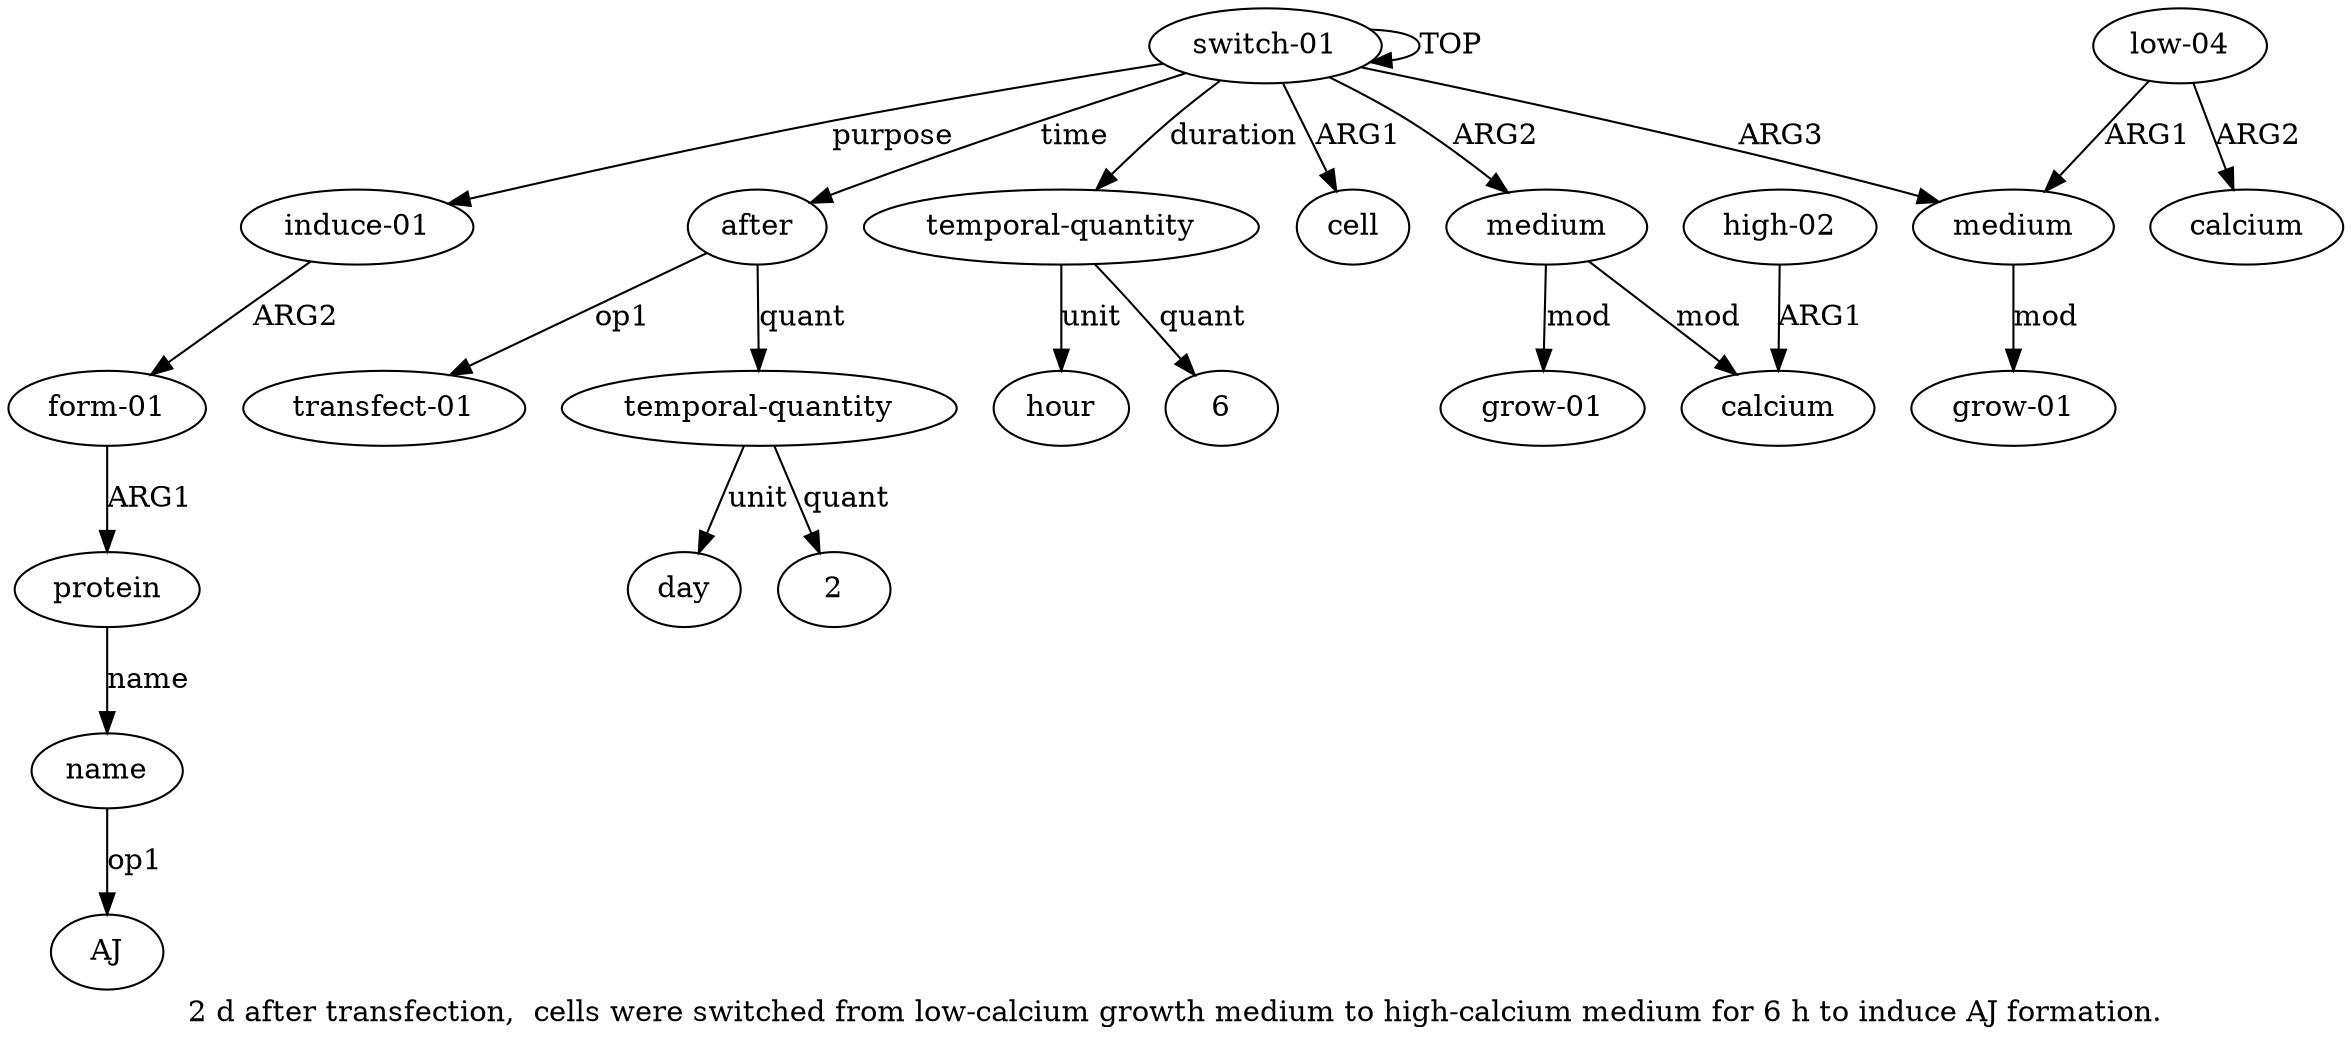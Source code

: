 digraph  {
	graph [label="2 d after transfection,  cells were switched from low-calcium growth medium to high-calcium medium for 6 h to induce AJ formation."];
	node [label="\N"];
	"a15 AJ"	 [color=black,
		gold_ind=-1,
		gold_label=AJ,
		label=AJ,
		test_ind=-1,
		test_label=AJ];
	a15	 [color=black,
		gold_ind=15,
		gold_label=name,
		label=name,
		test_ind=15,
		test_label=name];
	a15 -> "a15 AJ" [key=0,
	color=black,
	gold_label=op1,
	label=op1,
	test_label=op1];
a14 [color=black,
	gold_ind=14,
	gold_label=protein,
	label=protein,
	test_ind=14,
	test_label=protein];
a14 -> a15 [key=0,
color=black,
gold_label=name,
label=name,
test_label=name];
a17 [color=black,
gold_ind=17,
gold_label="transfect-01",
label="transfect-01",
test_ind=17,
test_label="transfect-01"];
a16 [color=black,
gold_ind=16,
gold_label=after,
label=after,
test_ind=16,
test_label=after];
a16 -> a17 [key=0,
color=black,
gold_label=op1,
label=op1,
test_label=op1];
a18 [color=black,
gold_ind=18,
gold_label="temporal-quantity",
label="temporal-quantity",
test_ind=18,
test_label="temporal-quantity"];
a16 -> a18 [key=0,
color=black,
gold_label=quant,
label=quant,
test_label=quant];
a11 [color=black,
gold_ind=11,
gold_label=hour,
label=hour,
test_ind=11,
test_label=hour];
a10 [color=black,
gold_ind=10,
gold_label="temporal-quantity",
label="temporal-quantity",
test_ind=10,
test_label="temporal-quantity"];
a10 -> a11 [key=0,
color=black,
gold_label=unit,
label=unit,
test_label=unit];
"a10 6" [color=black,
gold_ind=-1,
gold_label=6,
label=6,
test_ind=-1,
test_label=6];
a10 -> "a10 6" [key=0,
color=black,
gold_label=quant,
label=quant,
test_label=quant];
a13 [color=black,
gold_ind=13,
gold_label="form-01",
label="form-01",
test_ind=13,
test_label="form-01"];
a13 -> a14 [key=0,
color=black,
gold_label=ARG1,
label=ARG1,
test_label=ARG1];
a12 [color=black,
gold_ind=12,
gold_label="induce-01",
label="induce-01",
test_ind=12,
test_label="induce-01"];
a12 -> a13 [key=0,
color=black,
gold_label=ARG2,
label=ARG2,
test_label=ARG2];
a19 [color=black,
gold_ind=19,
gold_label=day,
label=day,
test_ind=19,
test_label=day];
a18 -> a19 [key=0,
color=black,
gold_label=unit,
label=unit,
test_label=unit];
"a18 2" [color=black,
gold_ind=-1,
gold_label=2,
label=2,
test_ind=-1,
test_label=2];
a18 -> "a18 2" [key=0,
color=black,
gold_label=quant,
label=quant,
test_label=quant];
a1 [color=black,
gold_ind=1,
gold_label=cell,
label=cell,
test_ind=1,
test_label=cell];
a0 [color=black,
gold_ind=0,
gold_label="switch-01",
label="switch-01",
test_ind=0,
test_label="switch-01"];
a0 -> a16 [key=0,
color=black,
gold_label=time,
label=time,
test_label=time];
a0 -> a10 [key=0,
color=black,
gold_label=duration,
label=duration,
test_label=duration];
a0 -> a12 [key=0,
color=black,
gold_label=purpose,
label=purpose,
test_label=purpose];
a0 -> a1 [key=0,
color=black,
gold_label=ARG1,
label=ARG1,
test_label=ARG1];
a0 -> a0 [key=0,
color=black,
gold_label=TOP,
label=TOP,
test_label=TOP];
a2 [color=black,
gold_ind=2,
gold_label=medium,
label=medium,
test_ind=2,
test_label=medium];
a0 -> a2 [key=0,
color=black,
gold_label=ARG2,
label=ARG2,
test_label=ARG2];
a6 [color=black,
gold_ind=6,
gold_label=medium,
label=medium,
test_ind=6,
test_label=medium];
a0 -> a6 [key=0,
color=black,
gold_label=ARG3,
label=ARG3,
test_label=ARG3];
a3 [color=black,
gold_ind=3,
gold_label="grow-01",
label="grow-01",
test_ind=3,
test_label="grow-01"];
a2 -> a3 [key=0,
color=black,
gold_label=mod,
label=mod,
test_label=mod];
a4 [color=black,
gold_ind=4,
gold_label=calcium,
label=calcium,
test_ind=4,
test_label=calcium];
a2 -> a4 [key=0,
color=black,
gold_label=mod,
label=mod,
test_label=mod];
a5 [color=black,
gold_ind=5,
gold_label="high-02",
label="high-02",
test_ind=5,
test_label="high-02"];
a5 -> a4 [key=0,
color=black,
gold_label=ARG1,
label=ARG1,
test_label=ARG1];
a7 [color=black,
gold_ind=7,
gold_label="grow-01",
label="grow-01",
test_ind=7,
test_label="grow-01"];
a6 -> a7 [key=0,
color=black,
gold_label=mod,
label=mod,
test_label=mod];
a9 [color=black,
gold_ind=9,
gold_label=calcium,
label=calcium,
test_ind=9,
test_label=calcium];
a8 [color=black,
gold_ind=8,
gold_label="low-04",
label="low-04",
test_ind=8,
test_label="low-04"];
a8 -> a6 [key=0,
color=black,
gold_label=ARG1,
label=ARG1,
test_label=ARG1];
a8 -> a9 [key=0,
color=black,
gold_label=ARG2,
label=ARG2,
test_label=ARG2];
}
